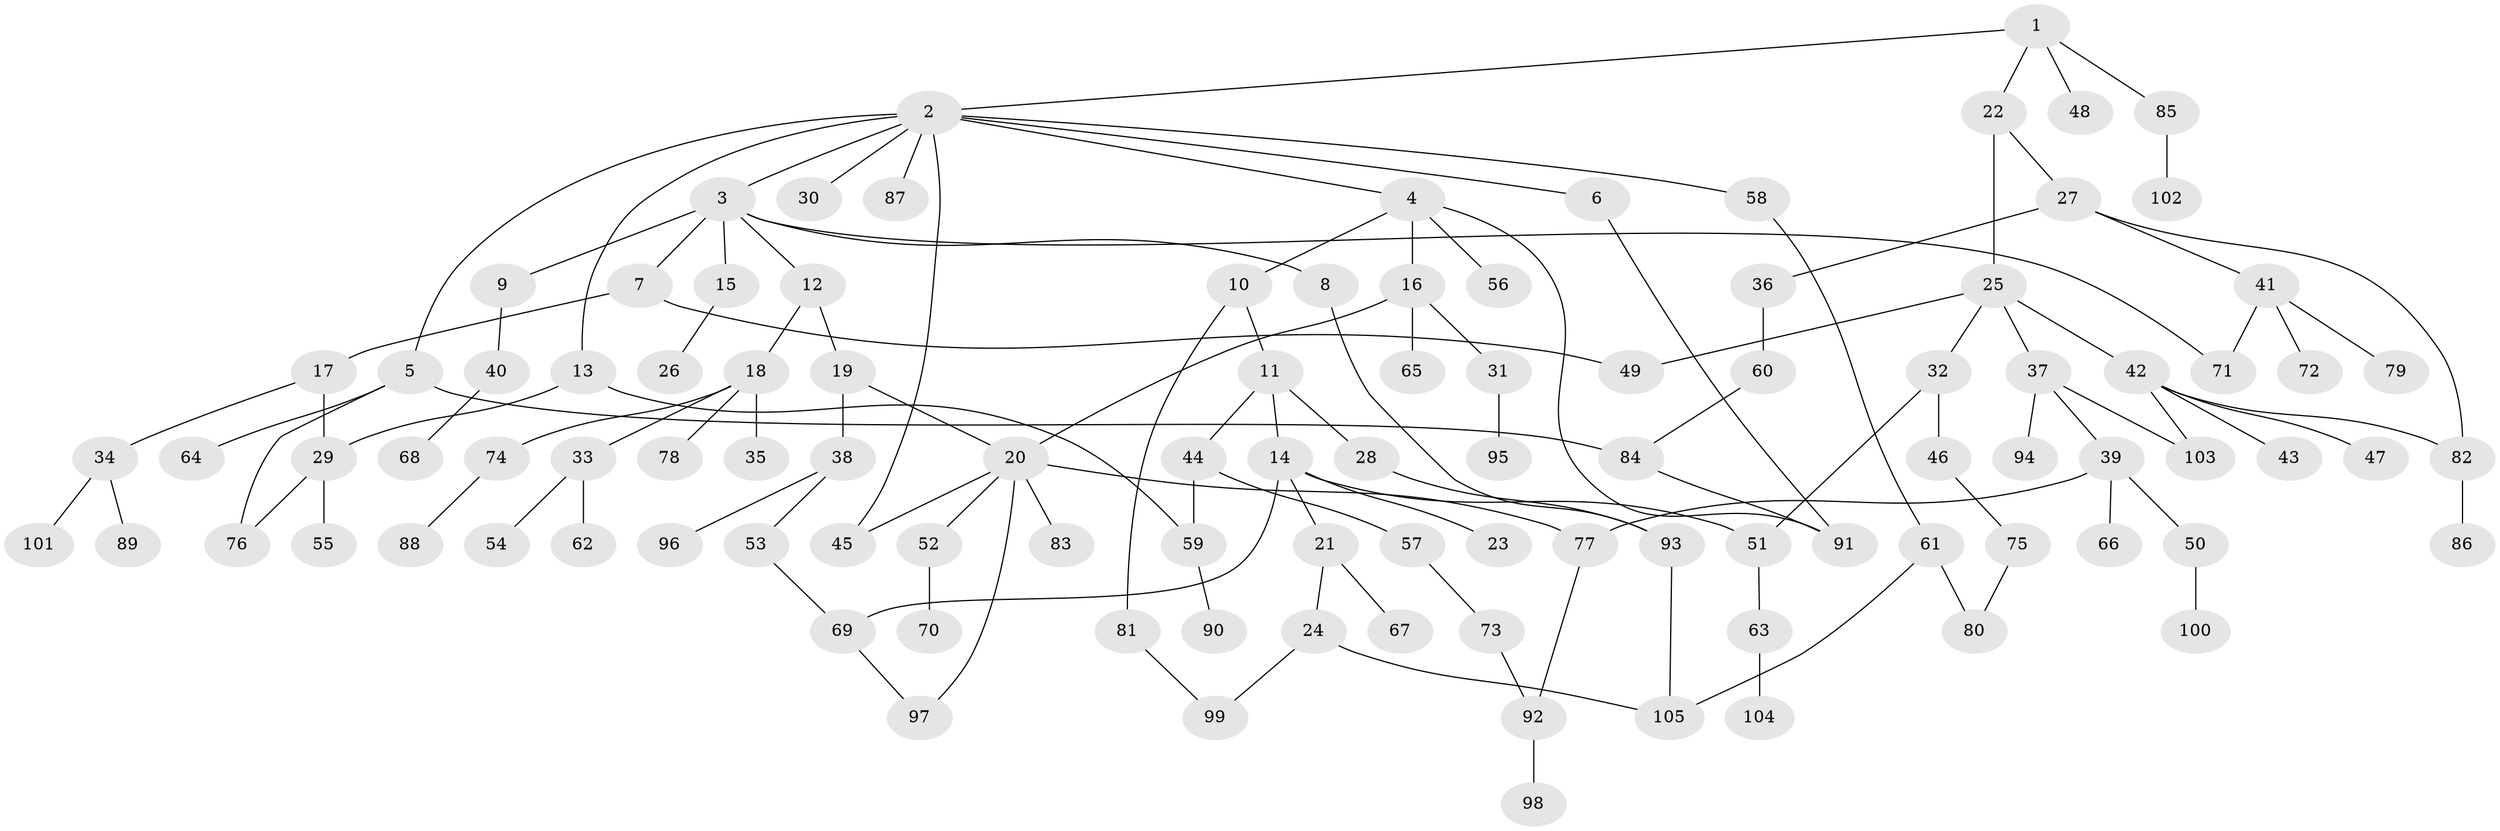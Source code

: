// Generated by graph-tools (version 1.1) at 2025/25/03/09/25 03:25:32]
// undirected, 105 vertices, 126 edges
graph export_dot {
graph [start="1"]
  node [color=gray90,style=filled];
  1;
  2;
  3;
  4;
  5;
  6;
  7;
  8;
  9;
  10;
  11;
  12;
  13;
  14;
  15;
  16;
  17;
  18;
  19;
  20;
  21;
  22;
  23;
  24;
  25;
  26;
  27;
  28;
  29;
  30;
  31;
  32;
  33;
  34;
  35;
  36;
  37;
  38;
  39;
  40;
  41;
  42;
  43;
  44;
  45;
  46;
  47;
  48;
  49;
  50;
  51;
  52;
  53;
  54;
  55;
  56;
  57;
  58;
  59;
  60;
  61;
  62;
  63;
  64;
  65;
  66;
  67;
  68;
  69;
  70;
  71;
  72;
  73;
  74;
  75;
  76;
  77;
  78;
  79;
  80;
  81;
  82;
  83;
  84;
  85;
  86;
  87;
  88;
  89;
  90;
  91;
  92;
  93;
  94;
  95;
  96;
  97;
  98;
  99;
  100;
  101;
  102;
  103;
  104;
  105;
  1 -- 2;
  1 -- 22;
  1 -- 48;
  1 -- 85;
  2 -- 3;
  2 -- 4;
  2 -- 5;
  2 -- 6;
  2 -- 13;
  2 -- 30;
  2 -- 45;
  2 -- 58;
  2 -- 87;
  3 -- 7;
  3 -- 8;
  3 -- 9;
  3 -- 12;
  3 -- 15;
  3 -- 71;
  4 -- 10;
  4 -- 16;
  4 -- 56;
  4 -- 91;
  5 -- 64;
  5 -- 76;
  5 -- 84;
  6 -- 91;
  7 -- 17;
  7 -- 49;
  8 -- 93;
  9 -- 40;
  10 -- 11;
  10 -- 81;
  11 -- 14;
  11 -- 28;
  11 -- 44;
  12 -- 18;
  12 -- 19;
  13 -- 59;
  13 -- 29;
  14 -- 21;
  14 -- 23;
  14 -- 69;
  14 -- 51;
  15 -- 26;
  16 -- 31;
  16 -- 65;
  16 -- 20;
  17 -- 29;
  17 -- 34;
  18 -- 33;
  18 -- 35;
  18 -- 74;
  18 -- 78;
  19 -- 20;
  19 -- 38;
  20 -- 52;
  20 -- 77;
  20 -- 83;
  20 -- 97;
  20 -- 45;
  21 -- 24;
  21 -- 67;
  22 -- 25;
  22 -- 27;
  24 -- 99;
  24 -- 105;
  25 -- 32;
  25 -- 37;
  25 -- 42;
  25 -- 49;
  27 -- 36;
  27 -- 41;
  27 -- 82;
  28 -- 93;
  29 -- 55;
  29 -- 76;
  31 -- 95;
  32 -- 46;
  32 -- 51;
  33 -- 54;
  33 -- 62;
  34 -- 89;
  34 -- 101;
  36 -- 60;
  37 -- 39;
  37 -- 94;
  37 -- 103;
  38 -- 53;
  38 -- 96;
  39 -- 50;
  39 -- 66;
  39 -- 77;
  40 -- 68;
  41 -- 71;
  41 -- 72;
  41 -- 79;
  42 -- 43;
  42 -- 47;
  42 -- 82;
  42 -- 103;
  44 -- 57;
  44 -- 59;
  46 -- 75;
  50 -- 100;
  51 -- 63;
  52 -- 70;
  53 -- 69;
  57 -- 73;
  58 -- 61;
  59 -- 90;
  60 -- 84;
  61 -- 105;
  61 -- 80;
  63 -- 104;
  69 -- 97;
  73 -- 92;
  74 -- 88;
  75 -- 80;
  77 -- 92;
  81 -- 99;
  82 -- 86;
  84 -- 91;
  85 -- 102;
  92 -- 98;
  93 -- 105;
}
